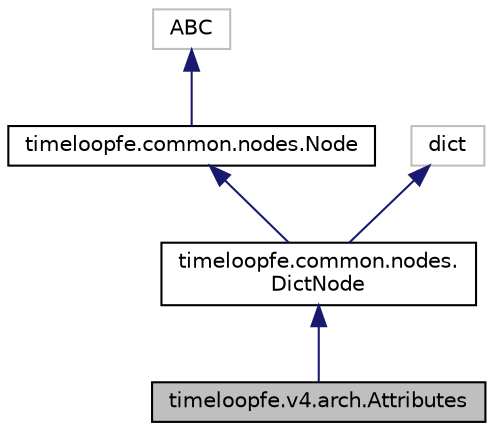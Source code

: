 digraph "timeloopfe.v4.arch.Attributes"
{
 // LATEX_PDF_SIZE
  edge [fontname="Helvetica",fontsize="10",labelfontname="Helvetica",labelfontsize="10"];
  node [fontname="Helvetica",fontsize="10",shape=record];
  Node1 [label="timeloopfe.v4.arch.Attributes",height=0.2,width=0.4,color="black", fillcolor="grey75", style="filled", fontcolor="black",tooltip="A class representing attributes for a node in the architecture."];
  Node2 -> Node1 [dir="back",color="midnightblue",fontsize="10",style="solid"];
  Node2 [label="timeloopfe.common.nodes.\lDictNode",height=0.2,width=0.4,color="black", fillcolor="white", style="filled",URL="$classtimeloopfe_1_1common_1_1nodes_1_1DictNode.html",tooltip="A node that is a dictionary of other nodes."];
  Node3 -> Node2 [dir="back",color="midnightblue",fontsize="10",style="solid"];
  Node3 [label="timeloopfe.common.nodes.Node",height=0.2,width=0.4,color="black", fillcolor="white", style="filled",URL="$classtimeloopfe_1_1common_1_1nodes_1_1Node.html",tooltip="Base class for all nodes in the hierarchy."];
  Node4 -> Node3 [dir="back",color="midnightblue",fontsize="10",style="solid"];
  Node4 [label="ABC",height=0.2,width=0.4,color="grey75", fillcolor="white", style="filled",tooltip=" "];
  Node5 -> Node2 [dir="back",color="midnightblue",fontsize="10",style="solid"];
  Node5 [label="dict",height=0.2,width=0.4,color="grey75", fillcolor="white", style="filled",tooltip=" "];
}
